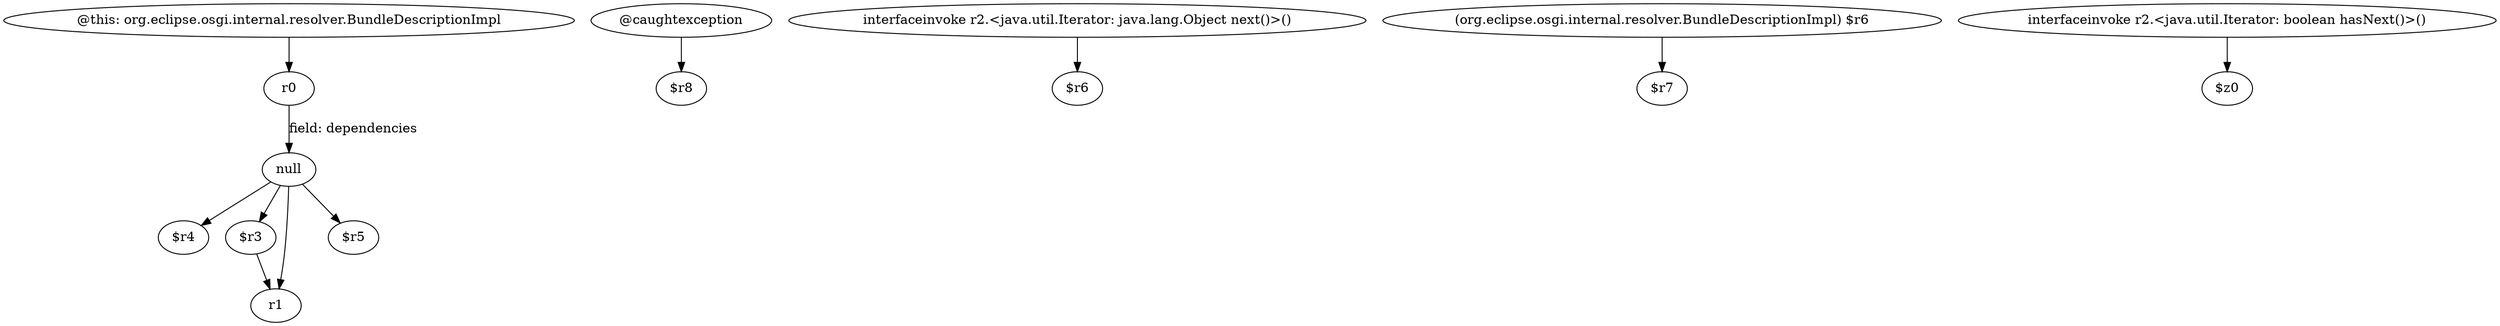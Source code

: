 digraph g {
0[label="null"]
1[label="$r4"]
0->1[label=""]
2[label="r0"]
2->0[label="field: dependencies"]
3[label="@caughtexception"]
4[label="$r8"]
3->4[label=""]
5[label="@this: org.eclipse.osgi.internal.resolver.BundleDescriptionImpl"]
5->2[label=""]
6[label="$r3"]
7[label="r1"]
6->7[label=""]
8[label="interfaceinvoke r2.<java.util.Iterator: java.lang.Object next()>()"]
9[label="$r6"]
8->9[label=""]
10[label="(org.eclipse.osgi.internal.resolver.BundleDescriptionImpl) $r6"]
11[label="$r7"]
10->11[label=""]
0->6[label=""]
12[label="interfaceinvoke r2.<java.util.Iterator: boolean hasNext()>()"]
13[label="$z0"]
12->13[label=""]
14[label="$r5"]
0->14[label=""]
0->7[label=""]
}